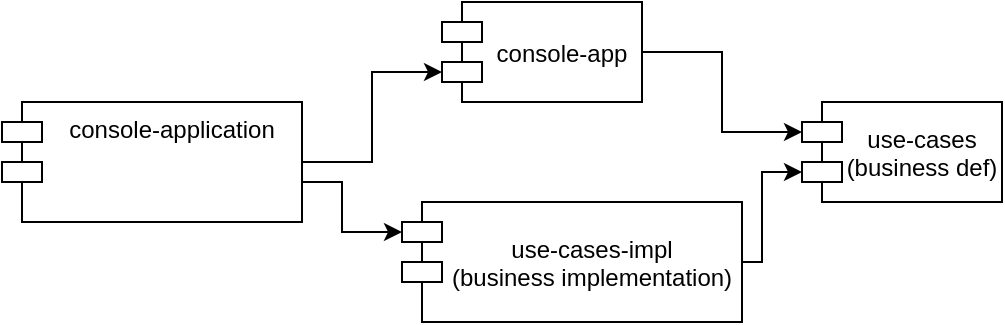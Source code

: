 <mxfile version="12.9.3" type="device"><diagram id="kD5NmH6BVxMWPykEbQz9" name="Page-1"><mxGraphModel dx="640" dy="402" grid="1" gridSize="10" guides="1" tooltips="1" connect="1" arrows="1" fold="1" page="1" pageScale="1" pageWidth="850" pageHeight="1100" math="0" shadow="0"><root><mxCell id="0"/><mxCell id="1" parent="0"/><mxCell id="rEzQgm08zhtQXP2kqnq--1" value="use-cases&#10;(business def)" style="shape=module;align=left;spacingLeft=20;align=center;verticalAlign=middle;" vertex="1" parent="1"><mxGeometry x="450" y="250" width="100" height="50" as="geometry"/></mxCell><mxCell id="rEzQgm08zhtQXP2kqnq--6" style="edgeStyle=orthogonalEdgeStyle;rounded=0;orthogonalLoop=1;jettySize=auto;html=1;entryX=0;entryY=0;entryDx=0;entryDy=35;entryPerimeter=0;" edge="1" parent="1" source="rEzQgm08zhtQXP2kqnq--2" target="rEzQgm08zhtQXP2kqnq--1"><mxGeometry relative="1" as="geometry"><Array as="points"><mxPoint x="430" y="330"/><mxPoint x="430" y="285"/></Array></mxGeometry></mxCell><mxCell id="rEzQgm08zhtQXP2kqnq--2" value="use-cases-impl&#10;(business implementation)" style="shape=module;align=left;spacingLeft=20;align=center;verticalAlign=middle;flipH=0;" vertex="1" parent="1"><mxGeometry x="250" y="300" width="170" height="60" as="geometry"/></mxCell><mxCell id="rEzQgm08zhtQXP2kqnq--5" style="edgeStyle=orthogonalEdgeStyle;rounded=0;orthogonalLoop=1;jettySize=auto;html=1;entryX=0;entryY=0;entryDx=0;entryDy=15;entryPerimeter=0;" edge="1" parent="1" source="rEzQgm08zhtQXP2kqnq--4" target="rEzQgm08zhtQXP2kqnq--1"><mxGeometry relative="1" as="geometry"/></mxCell><mxCell id="rEzQgm08zhtQXP2kqnq--4" value="console-app" style="shape=module;align=left;spacingLeft=20;align=center;verticalAlign=middle;" vertex="1" parent="1"><mxGeometry x="270" y="200" width="100" height="50" as="geometry"/></mxCell><mxCell id="rEzQgm08zhtQXP2kqnq--8" style="edgeStyle=orthogonalEdgeStyle;rounded=0;orthogonalLoop=1;jettySize=auto;html=1;entryX=0;entryY=0;entryDx=0;entryDy=35;entryPerimeter=0;" edge="1" parent="1" source="rEzQgm08zhtQXP2kqnq--7" target="rEzQgm08zhtQXP2kqnq--4"><mxGeometry relative="1" as="geometry"/></mxCell><mxCell id="rEzQgm08zhtQXP2kqnq--9" style="edgeStyle=orthogonalEdgeStyle;rounded=0;orthogonalLoop=1;jettySize=auto;html=1;entryX=0;entryY=0;entryDx=0;entryDy=15;entryPerimeter=0;" edge="1" parent="1" source="rEzQgm08zhtQXP2kqnq--7" target="rEzQgm08zhtQXP2kqnq--2"><mxGeometry relative="1" as="geometry"><Array as="points"><mxPoint x="220" y="290"/><mxPoint x="220" y="315"/></Array></mxGeometry></mxCell><mxCell id="rEzQgm08zhtQXP2kqnq--7" value="console-application" style="shape=module;align=left;spacingLeft=20;align=center;verticalAlign=top;" vertex="1" parent="1"><mxGeometry x="50" y="250" width="150" height="60" as="geometry"/></mxCell></root></mxGraphModel></diagram></mxfile>